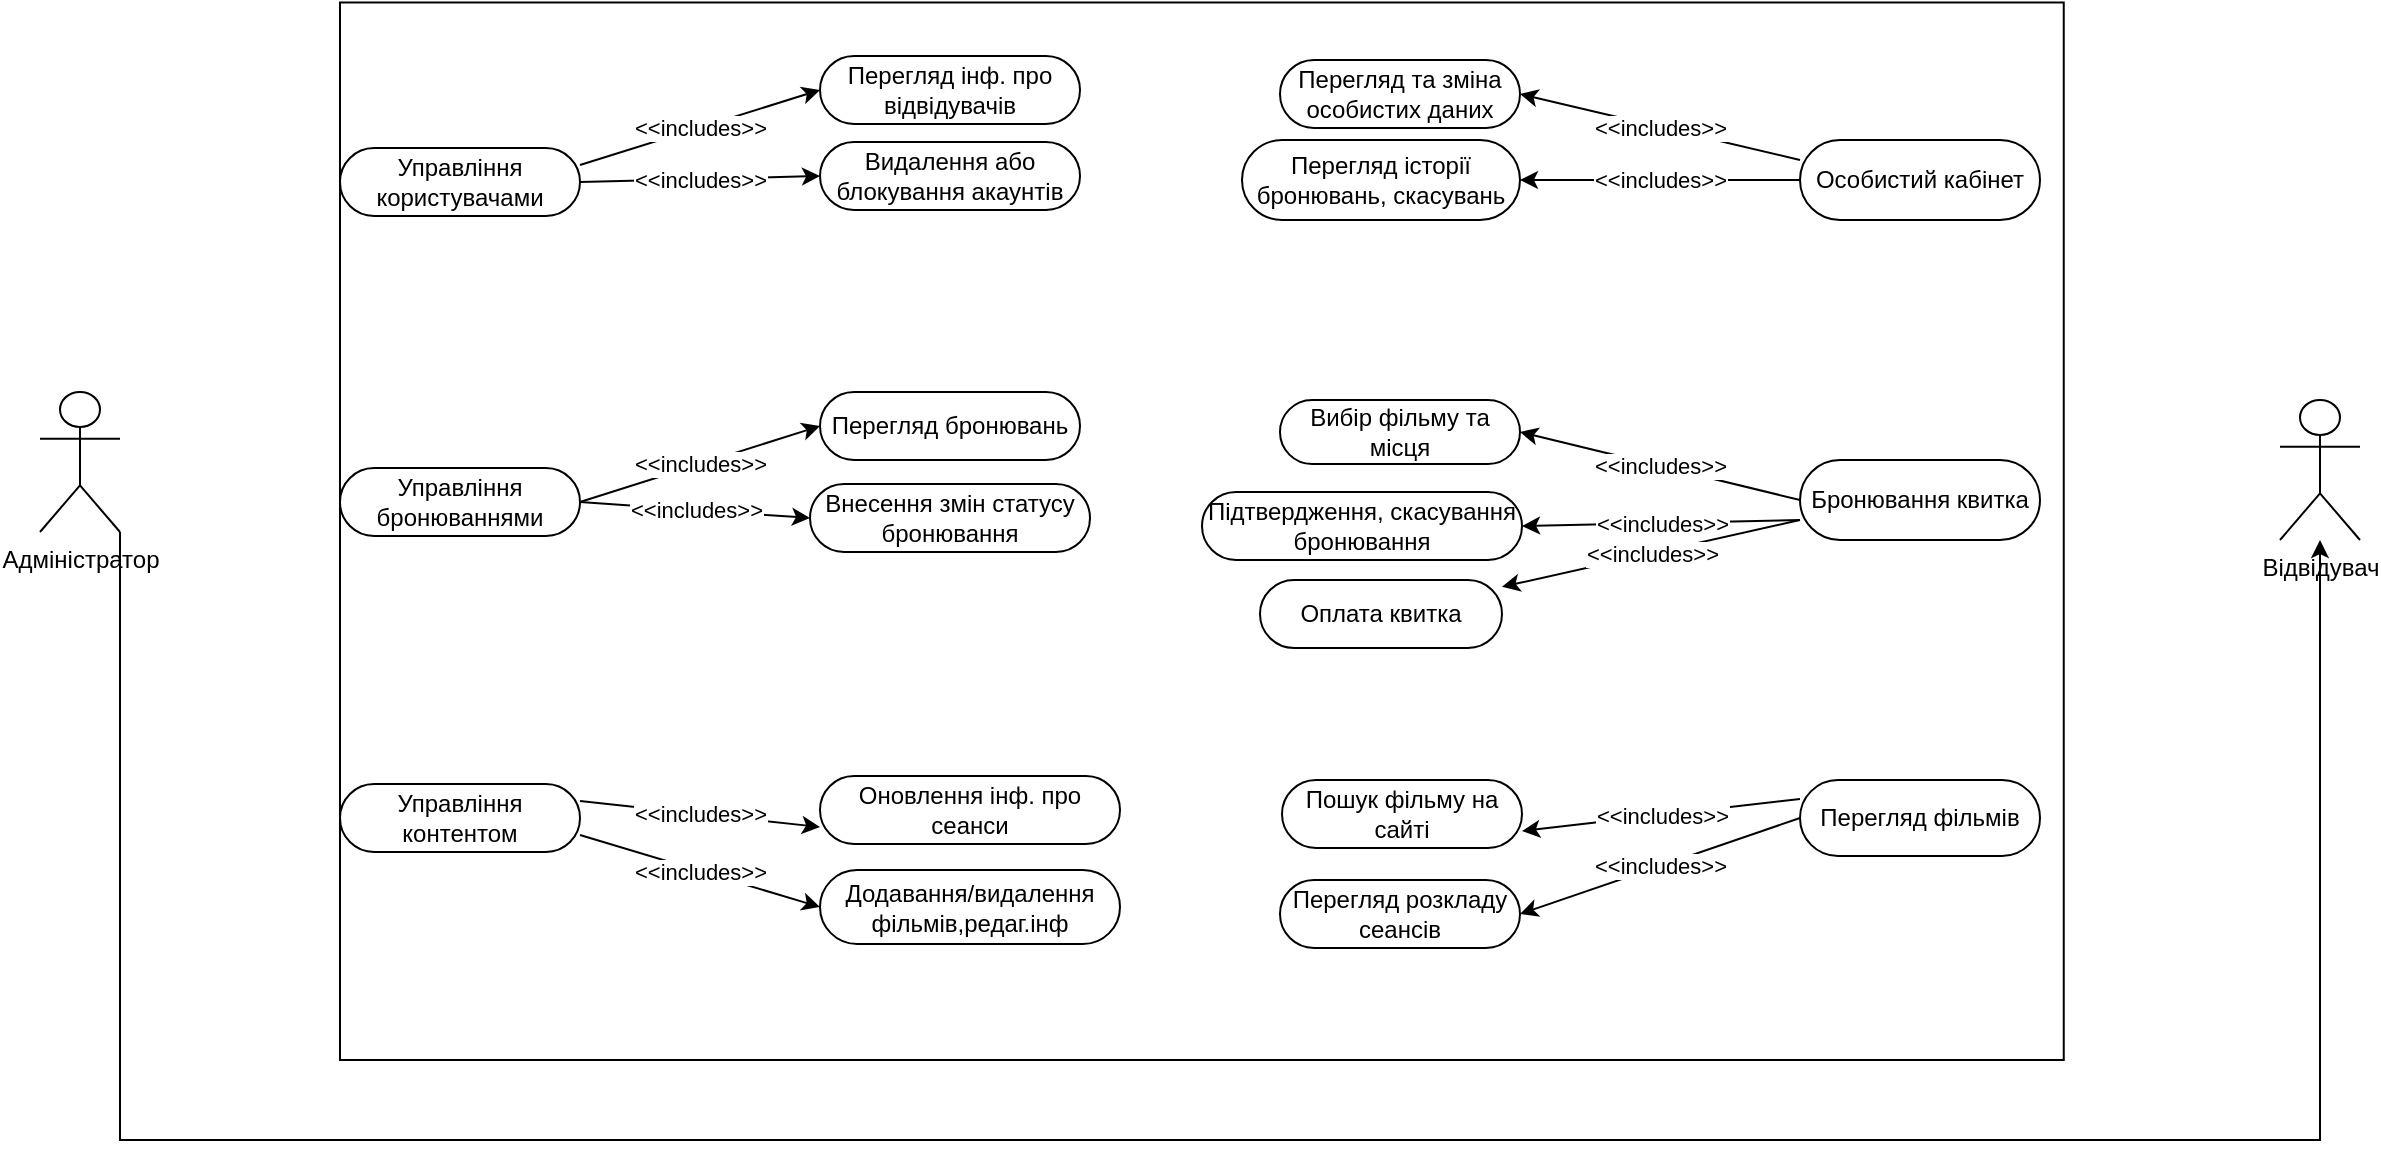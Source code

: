 <mxfile version="26.1.3">
  <diagram name="Сторінка-1" id="ohlkfbqVo2ljjqBRo6Pe">
    <mxGraphModel dx="1963" dy="835" grid="1" gridSize="10" guides="1" tooltips="1" connect="1" arrows="1" fold="1" page="1" pageScale="1" pageWidth="827" pageHeight="1169" math="0" shadow="0">
      <root>
        <mxCell id="0" />
        <mxCell id="1" parent="0" />
        <mxCell id="vrkFvQkN8s96hbBnOZgS-3" value="" style="rounded=0;whiteSpace=wrap;html=1;rotation=-90;" vertex="1" parent="1">
          <mxGeometry x="956.56" y="284.68" width="528.75" height="861.88" as="geometry" />
        </mxCell>
        <mxCell id="vrkFvQkN8s96hbBnOZgS-5" style="edgeStyle=orthogonalEdgeStyle;rounded=0;orthogonalLoop=1;jettySize=auto;html=1;exitX=1;exitY=1;exitDx=0;exitDy=0;exitPerimeter=0;" edge="1" parent="1" source="tDKUBwjQi8ZseLeC3Zrb-1" target="tDKUBwjQi8ZseLeC3Zrb-6">
          <mxGeometry relative="1" as="geometry">
            <Array as="points">
              <mxPoint x="680" y="1020" />
              <mxPoint x="1780" y="1020" />
            </Array>
          </mxGeometry>
        </mxCell>
        <mxCell id="tDKUBwjQi8ZseLeC3Zrb-1" value="Адміністратор" style="shape=umlActor;verticalLabelPosition=bottom;verticalAlign=top;html=1;outlineConnect=0;" parent="1" vertex="1">
          <mxGeometry x="640" y="646" width="40" height="70" as="geometry" />
        </mxCell>
        <mxCell id="tDKUBwjQi8ZseLeC3Zrb-5" value="Перегляд розкладу сеансів" style="rounded=1;whiteSpace=wrap;html=1;arcSize=50;" parent="1" vertex="1">
          <mxGeometry x="1260" y="890" width="120" height="34" as="geometry" />
        </mxCell>
        <mxCell id="tDKUBwjQi8ZseLeC3Zrb-6" value="Відвідувач" style="shape=umlActor;verticalLabelPosition=bottom;verticalAlign=top;html=1;outlineConnect=0;" parent="1" vertex="1">
          <mxGeometry x="1760" y="650" width="40" height="70" as="geometry" />
        </mxCell>
        <mxCell id="tDKUBwjQi8ZseLeC3Zrb-8" value="Перегляд фільмів" style="rounded=1;whiteSpace=wrap;html=1;arcSize=50;" parent="1" vertex="1">
          <mxGeometry x="1520" y="840" width="120" height="38" as="geometry" />
        </mxCell>
        <mxCell id="tDKUBwjQi8ZseLeC3Zrb-9" value="Пошук фільму на сайті" style="rounded=1;whiteSpace=wrap;html=1;arcSize=50;" parent="1" vertex="1">
          <mxGeometry x="1261" y="840" width="120" height="34" as="geometry" />
        </mxCell>
        <mxCell id="tDKUBwjQi8ZseLeC3Zrb-10" value="Бронювання квитка" style="rounded=1;whiteSpace=wrap;html=1;arcSize=50;" parent="1" vertex="1">
          <mxGeometry x="1520" y="680" width="120" height="40" as="geometry" />
        </mxCell>
        <mxCell id="tDKUBwjQi8ZseLeC3Zrb-12" value="Вибір фільму та місця" style="rounded=1;whiteSpace=wrap;html=1;arcSize=50;" parent="1" vertex="1">
          <mxGeometry x="1260" y="650" width="120" height="32" as="geometry" />
        </mxCell>
        <mxCell id="tDKUBwjQi8ZseLeC3Zrb-13" value="Підтвердження, скасування бронювання" style="rounded=1;whiteSpace=wrap;html=1;arcSize=50;" parent="1" vertex="1">
          <mxGeometry x="1221" y="696" width="160" height="34" as="geometry" />
        </mxCell>
        <mxCell id="tDKUBwjQi8ZseLeC3Zrb-15" value="Особистий кабінет" style="rounded=1;whiteSpace=wrap;html=1;arcSize=50;" parent="1" vertex="1">
          <mxGeometry x="1520" y="520" width="120" height="40" as="geometry" />
        </mxCell>
        <mxCell id="tDKUBwjQi8ZseLeC3Zrb-16" value="Перегляд історії бронювань, скасувань" style="rounded=1;whiteSpace=wrap;html=1;arcSize=50;" parent="1" vertex="1">
          <mxGeometry x="1241" y="520" width="139" height="40" as="geometry" />
        </mxCell>
        <mxCell id="tDKUBwjQi8ZseLeC3Zrb-18" value="Перегляд та зміна особистих даних" style="rounded=1;whiteSpace=wrap;html=1;arcSize=50;" parent="1" vertex="1">
          <mxGeometry x="1260" y="480" width="120" height="34" as="geometry" />
        </mxCell>
        <mxCell id="4LmILzWEmV4B9VQ7EnPL-4" value="" style="endArrow=classic;html=1;rounded=0;exitX=0;exitY=0.25;exitDx=0;exitDy=0;entryX=1;entryY=0.75;entryDx=0;entryDy=0;" parent="1" source="tDKUBwjQi8ZseLeC3Zrb-8" target="tDKUBwjQi8ZseLeC3Zrb-9" edge="1">
          <mxGeometry relative="1" as="geometry">
            <mxPoint x="1100" y="780" as="sourcePoint" />
            <mxPoint x="1200" y="780" as="targetPoint" />
          </mxGeometry>
        </mxCell>
        <mxCell id="4LmILzWEmV4B9VQ7EnPL-5" value="&amp;lt;&amp;lt;includes&amp;gt;&amp;gt;" style="edgeLabel;resizable=0;html=1;;align=center;verticalAlign=middle;" parent="4LmILzWEmV4B9VQ7EnPL-4" connectable="0" vertex="1">
          <mxGeometry relative="1" as="geometry" />
        </mxCell>
        <mxCell id="4LmILzWEmV4B9VQ7EnPL-7" value="" style="endArrow=classic;html=1;rounded=0;exitX=0;exitY=0.5;exitDx=0;exitDy=0;entryX=1;entryY=0.5;entryDx=0;entryDy=0;" parent="1" source="tDKUBwjQi8ZseLeC3Zrb-8" target="tDKUBwjQi8ZseLeC3Zrb-5" edge="1">
          <mxGeometry relative="1" as="geometry">
            <mxPoint x="1530" y="888" as="sourcePoint" />
            <mxPoint x="1440" y="906" as="targetPoint" />
          </mxGeometry>
        </mxCell>
        <mxCell id="4LmILzWEmV4B9VQ7EnPL-8" value="&amp;lt;&amp;lt;includes&amp;gt;&amp;gt;" style="edgeLabel;resizable=0;html=1;;align=center;verticalAlign=middle;" parent="4LmILzWEmV4B9VQ7EnPL-7" connectable="0" vertex="1">
          <mxGeometry relative="1" as="geometry" />
        </mxCell>
        <mxCell id="4LmILzWEmV4B9VQ7EnPL-9" value="Управління користувачами" style="rounded=1;whiteSpace=wrap;html=1;arcSize=50;" parent="1" vertex="1">
          <mxGeometry x="790" y="524" width="120" height="34" as="geometry" />
        </mxCell>
        <mxCell id="4LmILzWEmV4B9VQ7EnPL-14" value="" style="endArrow=classic;html=1;rounded=0;exitX=0;exitY=0.75;exitDx=0;exitDy=0;entryX=1;entryY=0.5;entryDx=0;entryDy=0;" parent="1" source="tDKUBwjQi8ZseLeC3Zrb-10" target="tDKUBwjQi8ZseLeC3Zrb-13" edge="1">
          <mxGeometry relative="1" as="geometry">
            <mxPoint x="1540" y="750" as="sourcePoint" />
            <mxPoint x="1450" y="818" as="targetPoint" />
          </mxGeometry>
        </mxCell>
        <mxCell id="4LmILzWEmV4B9VQ7EnPL-15" value="&amp;lt;&amp;lt;includes&amp;gt;&amp;gt;" style="edgeLabel;resizable=0;html=1;;align=center;verticalAlign=middle;" parent="4LmILzWEmV4B9VQ7EnPL-14" connectable="0" vertex="1">
          <mxGeometry relative="1" as="geometry" />
        </mxCell>
        <mxCell id="4LmILzWEmV4B9VQ7EnPL-18" value="" style="endArrow=classic;html=1;rounded=0;exitX=0;exitY=0.5;exitDx=0;exitDy=0;entryX=1;entryY=0.5;entryDx=0;entryDy=0;" parent="1" source="tDKUBwjQi8ZseLeC3Zrb-10" target="tDKUBwjQi8ZseLeC3Zrb-12" edge="1">
          <mxGeometry relative="1" as="geometry">
            <mxPoint x="1530" y="721" as="sourcePoint" />
            <mxPoint x="1411" y="757" as="targetPoint" />
          </mxGeometry>
        </mxCell>
        <mxCell id="4LmILzWEmV4B9VQ7EnPL-19" value="&amp;lt;&amp;lt;includes&amp;gt;&amp;gt;" style="edgeLabel;resizable=0;html=1;;align=center;verticalAlign=middle;" parent="4LmILzWEmV4B9VQ7EnPL-18" connectable="0" vertex="1">
          <mxGeometry relative="1" as="geometry" />
        </mxCell>
        <mxCell id="4LmILzWEmV4B9VQ7EnPL-20" value="Оплата квитка" style="rounded=1;whiteSpace=wrap;html=1;arcSize=50;" parent="1" vertex="1">
          <mxGeometry x="1250" y="740" width="121" height="34" as="geometry" />
        </mxCell>
        <mxCell id="4LmILzWEmV4B9VQ7EnPL-21" value="" style="endArrow=classic;html=1;rounded=0;exitX=0;exitY=0.75;exitDx=0;exitDy=0;" parent="1" source="tDKUBwjQi8ZseLeC3Zrb-10" target="4LmILzWEmV4B9VQ7EnPL-20" edge="1">
          <mxGeometry relative="1" as="geometry">
            <mxPoint x="1520" y="710" as="sourcePoint" />
            <mxPoint x="1411" y="713" as="targetPoint" />
          </mxGeometry>
        </mxCell>
        <mxCell id="4LmILzWEmV4B9VQ7EnPL-22" value="&amp;lt;&amp;lt;includes&amp;gt;&amp;gt;" style="edgeLabel;resizable=0;html=1;;align=center;verticalAlign=middle;" parent="4LmILzWEmV4B9VQ7EnPL-21" connectable="0" vertex="1">
          <mxGeometry relative="1" as="geometry" />
        </mxCell>
        <mxCell id="4LmILzWEmV4B9VQ7EnPL-24" value="" style="endArrow=classic;html=1;rounded=0;exitX=0;exitY=0.25;exitDx=0;exitDy=0;entryX=1;entryY=0.5;entryDx=0;entryDy=0;" parent="1" source="tDKUBwjQi8ZseLeC3Zrb-15" target="tDKUBwjQi8ZseLeC3Zrb-18" edge="1">
          <mxGeometry relative="1" as="geometry">
            <mxPoint x="1511" y="600" as="sourcePoint" />
            <mxPoint x="1361" y="560" as="targetPoint" />
          </mxGeometry>
        </mxCell>
        <mxCell id="4LmILzWEmV4B9VQ7EnPL-25" value="&amp;lt;&amp;lt;includes&amp;gt;&amp;gt;" style="edgeLabel;resizable=0;html=1;;align=center;verticalAlign=middle;" parent="4LmILzWEmV4B9VQ7EnPL-24" connectable="0" vertex="1">
          <mxGeometry relative="1" as="geometry" />
        </mxCell>
        <mxCell id="4LmILzWEmV4B9VQ7EnPL-26" value="" style="endArrow=classic;html=1;rounded=0;exitX=0;exitY=0.5;exitDx=0;exitDy=0;entryX=1;entryY=0.5;entryDx=0;entryDy=0;" parent="1" source="tDKUBwjQi8ZseLeC3Zrb-15" target="tDKUBwjQi8ZseLeC3Zrb-16" edge="1">
          <mxGeometry relative="1" as="geometry">
            <mxPoint x="1530" y="540" as="sourcePoint" />
            <mxPoint x="1380" y="497" as="targetPoint" />
          </mxGeometry>
        </mxCell>
        <mxCell id="4LmILzWEmV4B9VQ7EnPL-27" value="&amp;lt;&amp;lt;includes&amp;gt;&amp;gt;" style="edgeLabel;resizable=0;html=1;;align=center;verticalAlign=middle;" parent="4LmILzWEmV4B9VQ7EnPL-26" connectable="0" vertex="1">
          <mxGeometry relative="1" as="geometry" />
        </mxCell>
        <mxCell id="4LmILzWEmV4B9VQ7EnPL-30" value="Додавання/видалення фільмів,редаг.інф" style="rounded=1;whiteSpace=wrap;html=1;arcSize=50;" parent="1" vertex="1">
          <mxGeometry x="1030" y="885" width="150" height="37" as="geometry" />
        </mxCell>
        <mxCell id="4LmILzWEmV4B9VQ7EnPL-31" value="Оновлення інф. про сеанси" style="rounded=1;whiteSpace=wrap;html=1;arcSize=50;" parent="1" vertex="1">
          <mxGeometry x="1030" y="838" width="150" height="34" as="geometry" />
        </mxCell>
        <mxCell id="4LmILzWEmV4B9VQ7EnPL-32" value="Управління бронюваннями" style="rounded=1;whiteSpace=wrap;html=1;arcSize=50;" parent="1" vertex="1">
          <mxGeometry x="790" y="684" width="120" height="34" as="geometry" />
        </mxCell>
        <mxCell id="4LmILzWEmV4B9VQ7EnPL-33" value="Внесення змін статусу бронювання" style="rounded=1;whiteSpace=wrap;html=1;arcSize=50;" parent="1" vertex="1">
          <mxGeometry x="1025" y="692" width="140" height="34" as="geometry" />
        </mxCell>
        <mxCell id="4LmILzWEmV4B9VQ7EnPL-34" value="Перегляд бронювань" style="rounded=1;whiteSpace=wrap;html=1;arcSize=50;" parent="1" vertex="1">
          <mxGeometry x="1030" y="646" width="130" height="34" as="geometry" />
        </mxCell>
        <mxCell id="4LmILzWEmV4B9VQ7EnPL-35" value="Управління контентом" style="rounded=1;whiteSpace=wrap;html=1;arcSize=50;" parent="1" vertex="1">
          <mxGeometry x="790" y="842" width="120" height="34" as="geometry" />
        </mxCell>
        <mxCell id="4LmILzWEmV4B9VQ7EnPL-38" value="Видалення або блокування акаунтів" style="rounded=1;whiteSpace=wrap;html=1;arcSize=50;" parent="1" vertex="1">
          <mxGeometry x="1030" y="521" width="130" height="34" as="geometry" />
        </mxCell>
        <mxCell id="4LmILzWEmV4B9VQ7EnPL-39" value="Перегляд інф. про відвідувачів" style="rounded=1;whiteSpace=wrap;html=1;arcSize=50;" parent="1" vertex="1">
          <mxGeometry x="1030" y="478" width="130" height="34" as="geometry" />
        </mxCell>
        <mxCell id="4LmILzWEmV4B9VQ7EnPL-43" value="" style="endArrow=classic;html=1;rounded=0;exitX=1;exitY=0.75;exitDx=0;exitDy=0;entryX=0;entryY=0.5;entryDx=0;entryDy=0;" parent="1" source="4LmILzWEmV4B9VQ7EnPL-35" target="4LmILzWEmV4B9VQ7EnPL-30" edge="1">
          <mxGeometry relative="1" as="geometry">
            <mxPoint x="1600" y="858" as="sourcePoint" />
            <mxPoint x="1461" y="874" as="targetPoint" />
          </mxGeometry>
        </mxCell>
        <mxCell id="4LmILzWEmV4B9VQ7EnPL-44" value="&amp;lt;&amp;lt;includes&amp;gt;&amp;gt;" style="edgeLabel;resizable=0;html=1;;align=center;verticalAlign=middle;" parent="4LmILzWEmV4B9VQ7EnPL-43" connectable="0" vertex="1">
          <mxGeometry relative="1" as="geometry" />
        </mxCell>
        <mxCell id="4LmILzWEmV4B9VQ7EnPL-45" value="" style="endArrow=classic;html=1;rounded=0;exitX=1;exitY=0.25;exitDx=0;exitDy=0;entryX=0;entryY=0.75;entryDx=0;entryDy=0;" parent="1" source="4LmILzWEmV4B9VQ7EnPL-35" target="4LmILzWEmV4B9VQ7EnPL-31" edge="1">
          <mxGeometry relative="1" as="geometry">
            <mxPoint x="920" y="878" as="sourcePoint" />
            <mxPoint x="1040" y="914" as="targetPoint" />
          </mxGeometry>
        </mxCell>
        <mxCell id="4LmILzWEmV4B9VQ7EnPL-46" value="&amp;lt;&amp;lt;includes&amp;gt;&amp;gt;" style="edgeLabel;resizable=0;html=1;;align=center;verticalAlign=middle;" parent="4LmILzWEmV4B9VQ7EnPL-45" connectable="0" vertex="1">
          <mxGeometry relative="1" as="geometry" />
        </mxCell>
        <mxCell id="4LmILzWEmV4B9VQ7EnPL-47" value="" style="endArrow=classic;html=1;rounded=0;exitX=1;exitY=0.5;exitDx=0;exitDy=0;entryX=0;entryY=0.5;entryDx=0;entryDy=0;" parent="1" source="4LmILzWEmV4B9VQ7EnPL-32" target="4LmILzWEmV4B9VQ7EnPL-33" edge="1">
          <mxGeometry relative="1" as="geometry">
            <mxPoint x="920" y="861" as="sourcePoint" />
            <mxPoint x="1040" y="874" as="targetPoint" />
          </mxGeometry>
        </mxCell>
        <mxCell id="4LmILzWEmV4B9VQ7EnPL-48" value="&amp;lt;&amp;lt;includes&amp;gt;&amp;gt;" style="edgeLabel;resizable=0;html=1;;align=center;verticalAlign=middle;" parent="4LmILzWEmV4B9VQ7EnPL-47" connectable="0" vertex="1">
          <mxGeometry relative="1" as="geometry" />
        </mxCell>
        <mxCell id="4LmILzWEmV4B9VQ7EnPL-49" value="" style="endArrow=classic;html=1;rounded=0;exitX=1;exitY=0.5;exitDx=0;exitDy=0;entryX=0;entryY=0.5;entryDx=0;entryDy=0;" parent="1" source="4LmILzWEmV4B9VQ7EnPL-32" target="4LmILzWEmV4B9VQ7EnPL-34" edge="1">
          <mxGeometry relative="1" as="geometry">
            <mxPoint x="920" y="711" as="sourcePoint" />
            <mxPoint x="1035" y="719" as="targetPoint" />
          </mxGeometry>
        </mxCell>
        <mxCell id="4LmILzWEmV4B9VQ7EnPL-50" value="&amp;lt;&amp;lt;includes&amp;gt;&amp;gt;" style="edgeLabel;resizable=0;html=1;;align=center;verticalAlign=middle;" parent="4LmILzWEmV4B9VQ7EnPL-49" connectable="0" vertex="1">
          <mxGeometry relative="1" as="geometry" />
        </mxCell>
        <mxCell id="4LmILzWEmV4B9VQ7EnPL-51" value="" style="endArrow=classic;html=1;rounded=0;exitX=1;exitY=0.5;exitDx=0;exitDy=0;entryX=0;entryY=0.5;entryDx=0;entryDy=0;" parent="1" source="4LmILzWEmV4B9VQ7EnPL-9" target="4LmILzWEmV4B9VQ7EnPL-38" edge="1">
          <mxGeometry relative="1" as="geometry">
            <mxPoint x="920" y="711" as="sourcePoint" />
            <mxPoint x="1040" y="673" as="targetPoint" />
          </mxGeometry>
        </mxCell>
        <mxCell id="4LmILzWEmV4B9VQ7EnPL-52" value="&amp;lt;&amp;lt;includes&amp;gt;&amp;gt;" style="edgeLabel;resizable=0;html=1;;align=center;verticalAlign=middle;" parent="4LmILzWEmV4B9VQ7EnPL-51" connectable="0" vertex="1">
          <mxGeometry relative="1" as="geometry" />
        </mxCell>
        <mxCell id="4LmILzWEmV4B9VQ7EnPL-54" value="" style="endArrow=classic;html=1;rounded=0;exitX=1;exitY=0.25;exitDx=0;exitDy=0;entryX=0;entryY=0.5;entryDx=0;entryDy=0;" parent="1" source="4LmILzWEmV4B9VQ7EnPL-9" target="4LmILzWEmV4B9VQ7EnPL-39" edge="1">
          <mxGeometry relative="1" as="geometry">
            <mxPoint x="920" y="551" as="sourcePoint" />
            <mxPoint x="1040" y="548" as="targetPoint" />
          </mxGeometry>
        </mxCell>
        <mxCell id="4LmILzWEmV4B9VQ7EnPL-55" value="&amp;lt;&amp;lt;includes&amp;gt;&amp;gt;" style="edgeLabel;resizable=0;html=1;;align=center;verticalAlign=middle;" parent="4LmILzWEmV4B9VQ7EnPL-54" connectable="0" vertex="1">
          <mxGeometry relative="1" as="geometry" />
        </mxCell>
      </root>
    </mxGraphModel>
  </diagram>
</mxfile>
